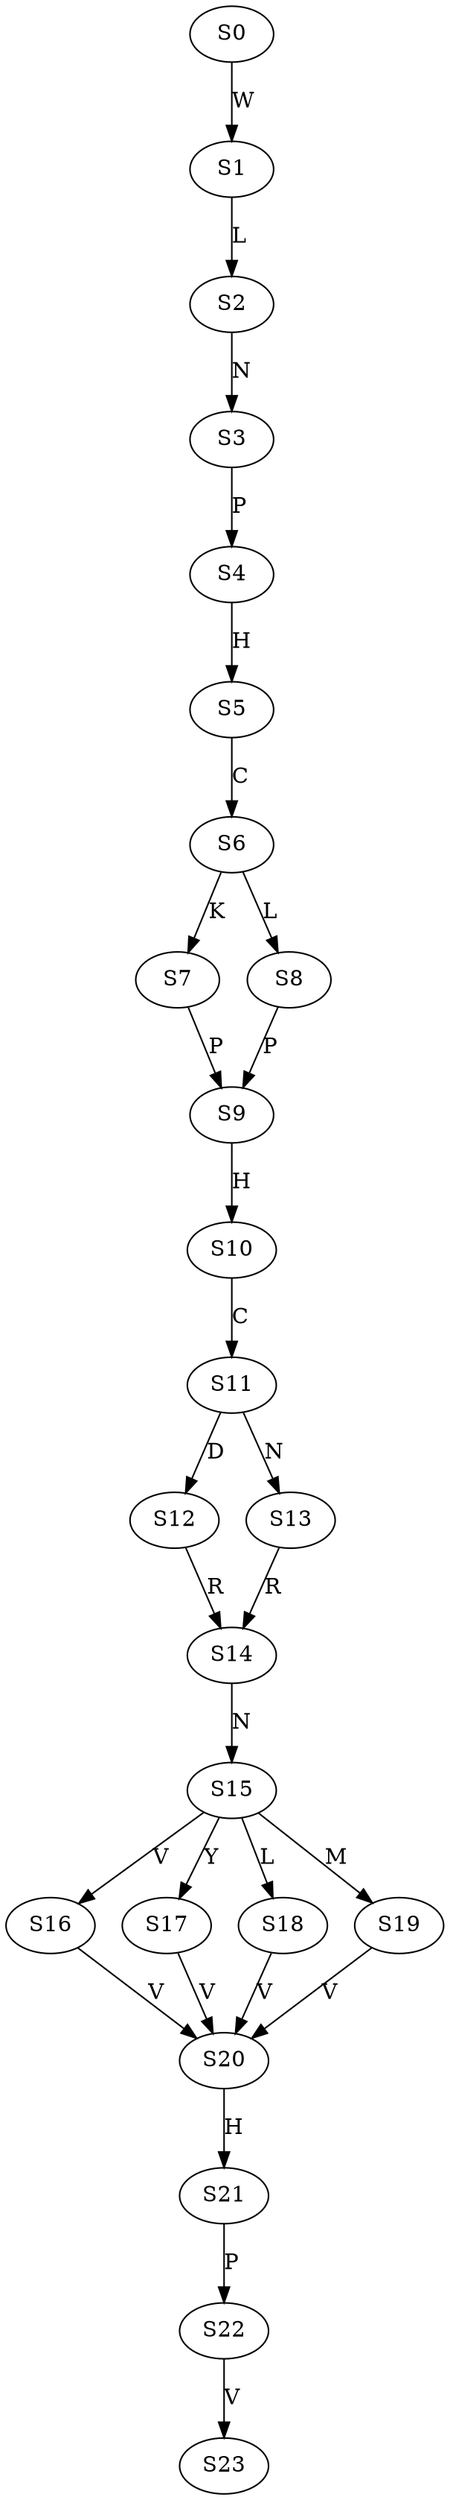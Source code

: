 strict digraph  {
	S0 -> S1 [ label = W ];
	S1 -> S2 [ label = L ];
	S2 -> S3 [ label = N ];
	S3 -> S4 [ label = P ];
	S4 -> S5 [ label = H ];
	S5 -> S6 [ label = C ];
	S6 -> S7 [ label = K ];
	S6 -> S8 [ label = L ];
	S7 -> S9 [ label = P ];
	S8 -> S9 [ label = P ];
	S9 -> S10 [ label = H ];
	S10 -> S11 [ label = C ];
	S11 -> S12 [ label = D ];
	S11 -> S13 [ label = N ];
	S12 -> S14 [ label = R ];
	S13 -> S14 [ label = R ];
	S14 -> S15 [ label = N ];
	S15 -> S16 [ label = V ];
	S15 -> S17 [ label = Y ];
	S15 -> S18 [ label = L ];
	S15 -> S19 [ label = M ];
	S16 -> S20 [ label = V ];
	S17 -> S20 [ label = V ];
	S18 -> S20 [ label = V ];
	S19 -> S20 [ label = V ];
	S20 -> S21 [ label = H ];
	S21 -> S22 [ label = P ];
	S22 -> S23 [ label = V ];
}
